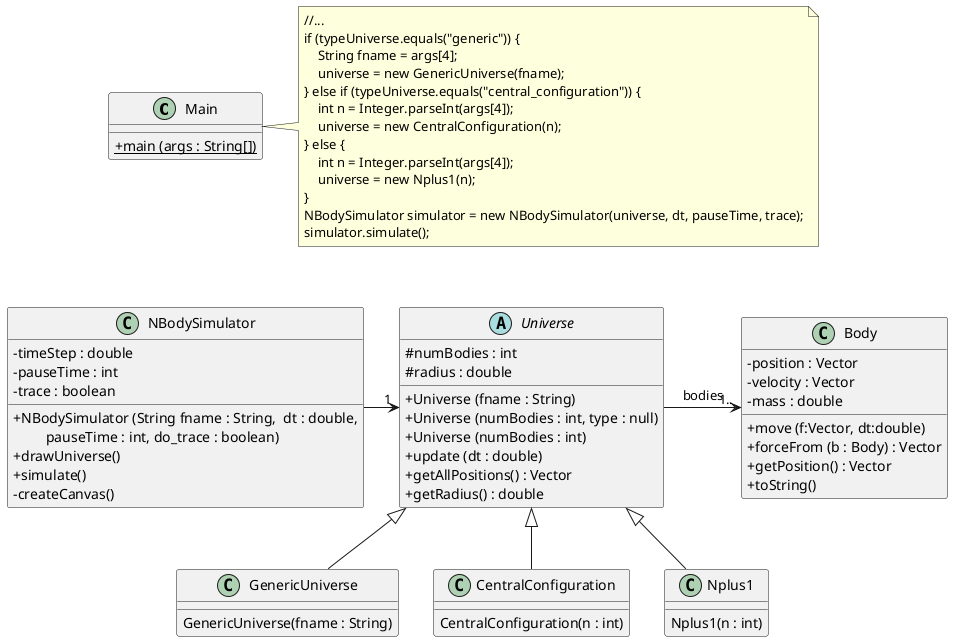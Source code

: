 @startuml
skinparam classAttributeIconSize 0


class Main {
+ {static} main (args : String[])
}


class Body {
- position : Vector
- velocity : Vector
- mass : double
+ move (f:Vector, dt:double)
+ forceFrom (b : Body) : Vector
+ getPosition() : Vector
+ toString()
}

abstract class Universe {
# numBodies : int
# radius : double
+ Universe (fname : String)
+ Universe (numBodies : int, type : null)
+ Universe (numBodies : int)
+ update (dt : double)
+ getAllPositions() : Vector
+ getRadius() : double
}

class GenericUniverse {
GenericUniverse(fname : String)
}

class CentralConfiguration {
CentralConfiguration(n : int)
}

class Nplus1 {
Nplus1(n : int)
}

class NBodySimulator {
- timeStep : double
- pauseTime : int
- trace : boolean
+ NBodySimulator (String fname : String,  dt : double,
      \t pauseTime : int, do_trace : boolean)
+ drawUniverse()
+ simulate()
- createCanvas()
}

Universe -> "1.." Body : bodies
NBodySimulator -> "1" Universe
Universe <|-- GenericUniverse
Universe <|-- CentralConfiguration
Universe <|-- Nplus1


note right of Main
//...
if (typeUniverse.equals("generic")) {
    String fname = args[4];
    universe = new GenericUniverse(fname);
} else if (typeUniverse.equals("central_configuration")) {
    int n = Integer.parseInt(args[4]);
    universe = new CentralConfiguration(n);
} else {
    int n = Integer.parseInt(args[4]);
    universe = new Nplus1(n);
}
NBodySimulator simulator = new NBodySimulator(universe, dt, pauseTime, trace);
simulator.simulate();
end note


Main -[hidden]down-> NBodySimulator

@enduml